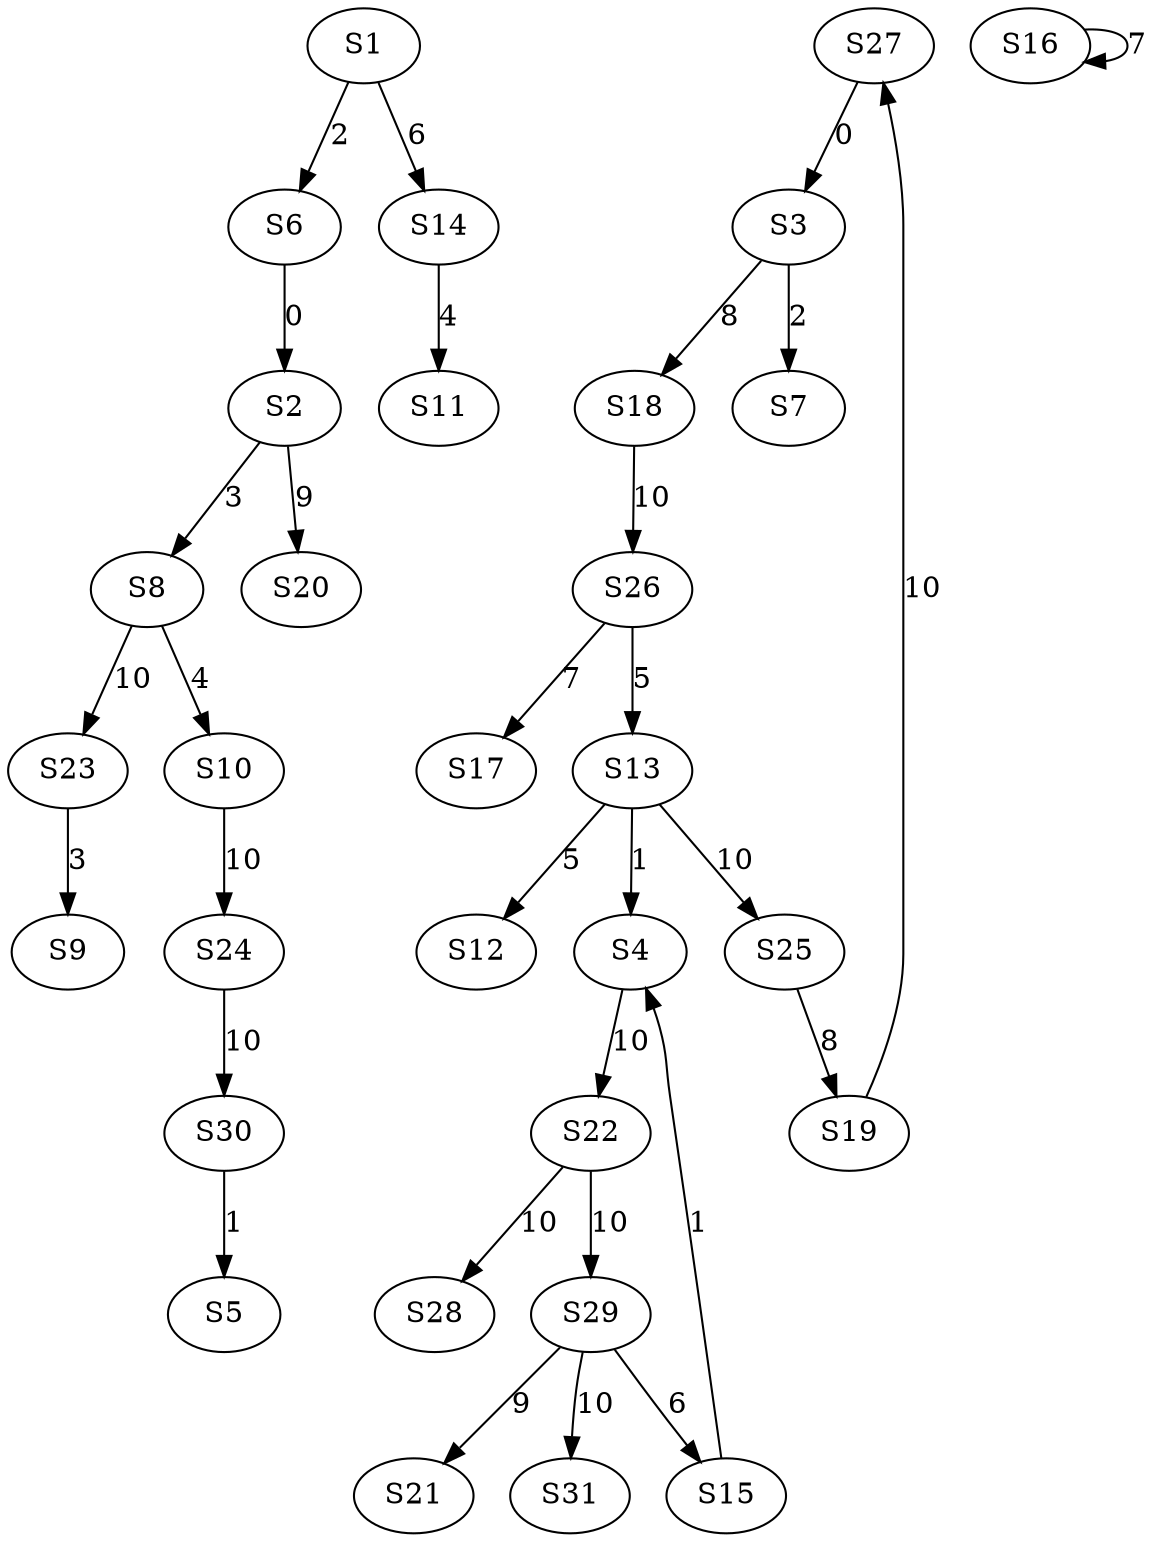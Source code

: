 strict digraph {
	S6 -> S2 [ label = 0 ];
	S27 -> S3 [ label = 0 ];
	S13 -> S4 [ label = 1 ];
	S30 -> S5 [ label = 1 ];
	S1 -> S6 [ label = 2 ];
	S3 -> S7 [ label = 2 ];
	S2 -> S8 [ label = 3 ];
	S23 -> S9 [ label = 3 ];
	S8 -> S10 [ label = 4 ];
	S14 -> S11 [ label = 4 ];
	S13 -> S12 [ label = 5 ];
	S26 -> S13 [ label = 5 ];
	S1 -> S14 [ label = 6 ];
	S29 -> S15 [ label = 6 ];
	S16 -> S16 [ label = 7 ];
	S26 -> S17 [ label = 7 ];
	S3 -> S18 [ label = 8 ];
	S25 -> S19 [ label = 8 ];
	S2 -> S20 [ label = 9 ];
	S29 -> S21 [ label = 9 ];
	S4 -> S22 [ label = 10 ];
	S8 -> S23 [ label = 10 ];
	S10 -> S24 [ label = 10 ];
	S13 -> S25 [ label = 10 ];
	S18 -> S26 [ label = 10 ];
	S19 -> S27 [ label = 10 ];
	S22 -> S28 [ label = 10 ];
	S22 -> S29 [ label = 10 ];
	S24 -> S30 [ label = 10 ];
	S29 -> S31 [ label = 10 ];
	S15 -> S4 [ label = 1 ];
}